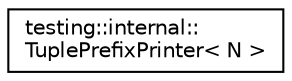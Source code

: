 digraph "Graphical Class Hierarchy"
{
  edge [fontname="Helvetica",fontsize="10",labelfontname="Helvetica",labelfontsize="10"];
  node [fontname="Helvetica",fontsize="10",shape=record];
  rankdir="LR";
  Node0 [label="testing::internal::\lTuplePrefixPrinter\< N \>",height=0.2,width=0.4,color="black", fillcolor="white", style="filled",URL="$structtesting_1_1internal_1_1TuplePrefixPrinter.html"];
}
